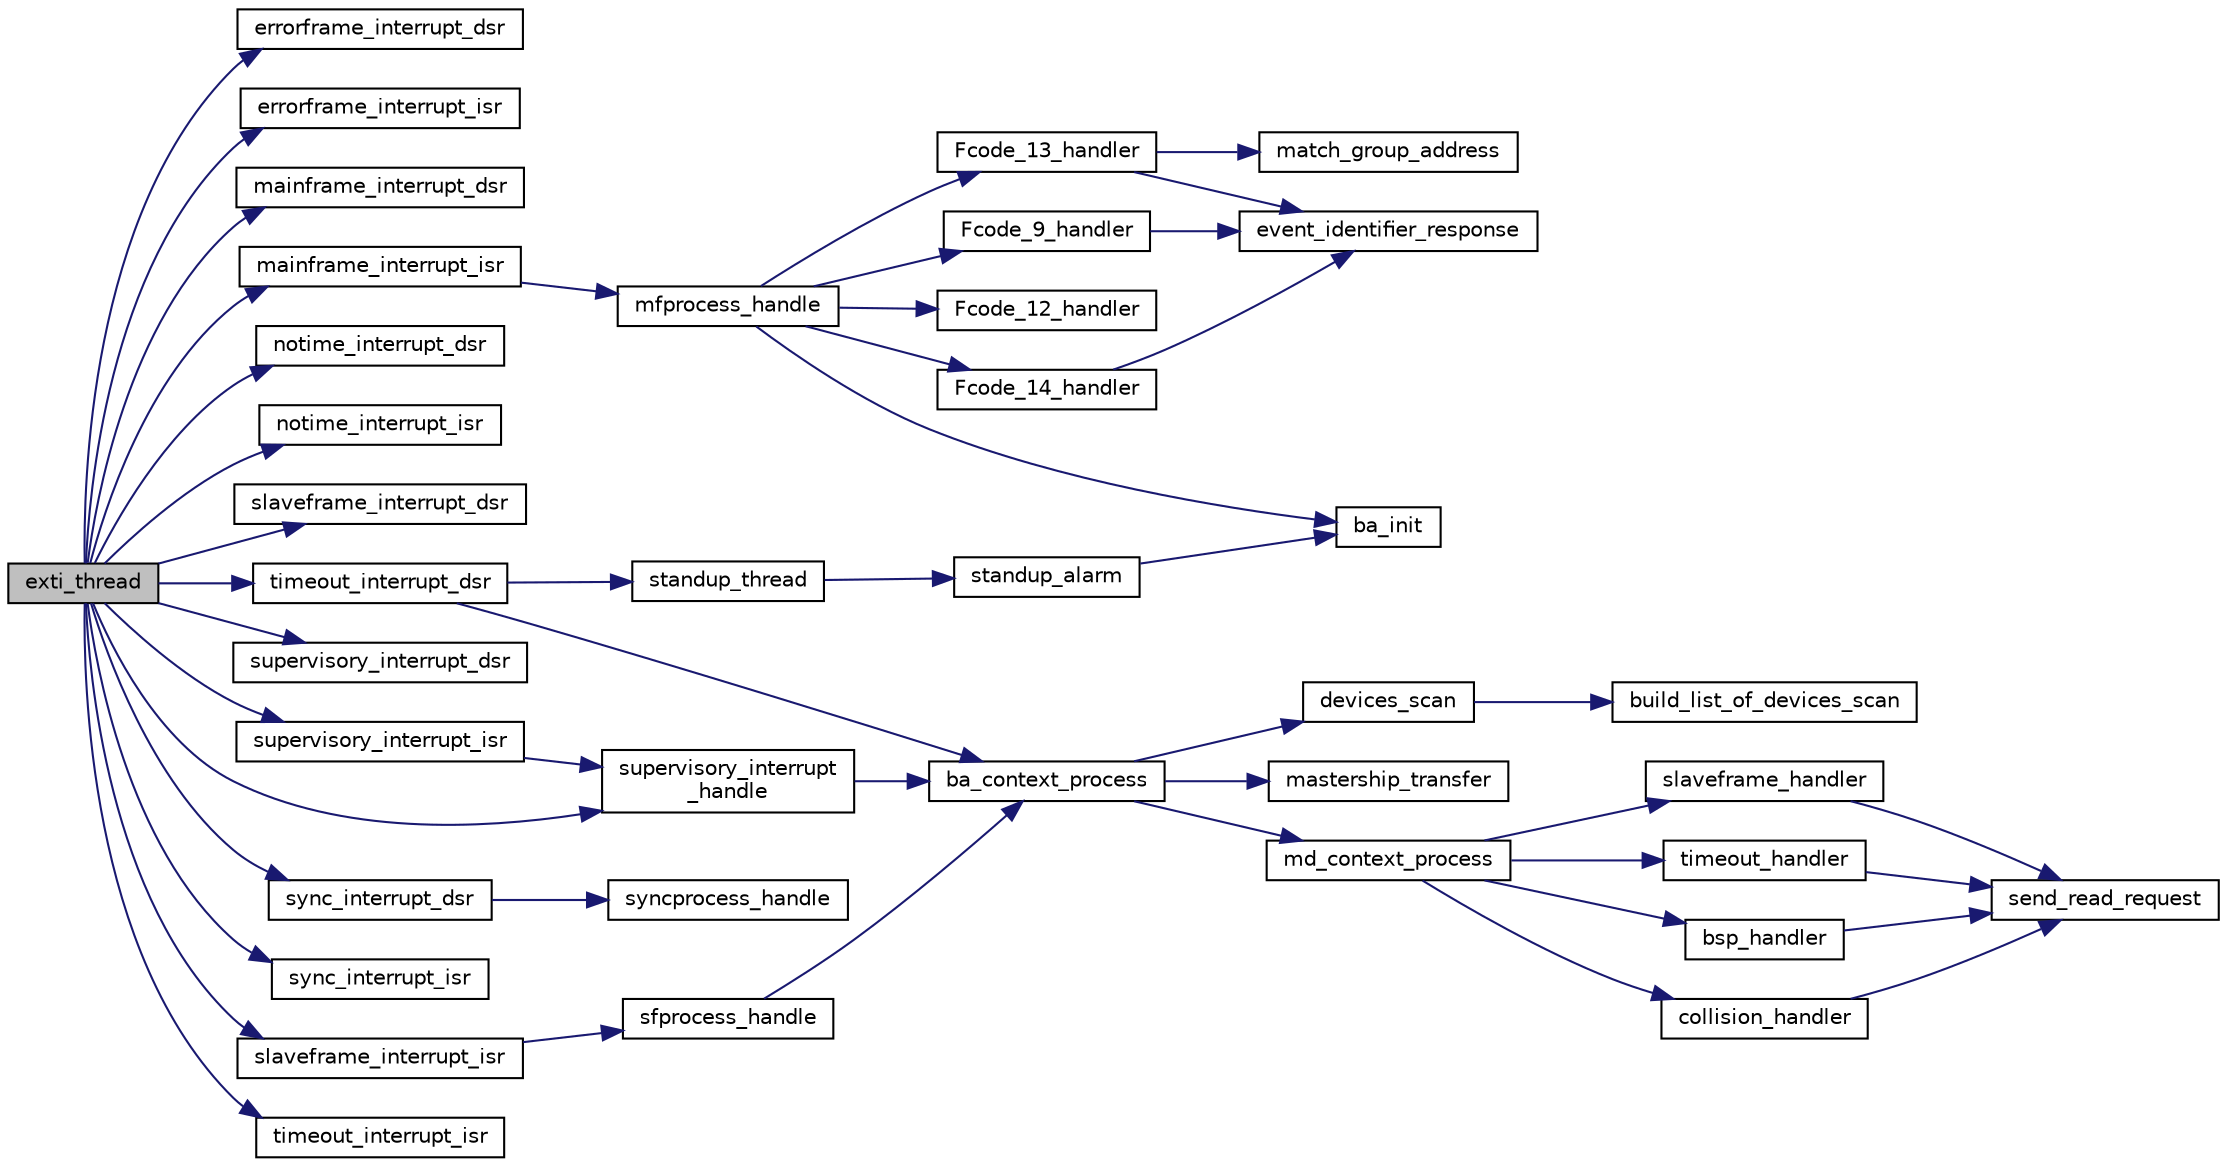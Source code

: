 digraph "exti_thread"
{
  edge [fontname="Helvetica",fontsize="10",labelfontname="Helvetica",labelfontsize="10"];
  node [fontname="Helvetica",fontsize="10",shape=record];
  rankdir="LR";
  Node1 [label="exti_thread",height=0.2,width=0.4,color="black", fillcolor="grey75", style="filled" fontcolor="black"];
  Node1 -> Node2 [color="midnightblue",fontsize="10",style="solid",fontname="Helvetica"];
  Node2 [label="errorframe_interrupt_dsr",height=0.2,width=0.4,color="black", fillcolor="white", style="filled",URL="$intr_8c.html#a7201c6cfcf13814ff0ca4159c8c1c88d"];
  Node1 -> Node3 [color="midnightblue",fontsize="10",style="solid",fontname="Helvetica"];
  Node3 [label="errorframe_interrupt_isr",height=0.2,width=0.4,color="black", fillcolor="white", style="filled",URL="$intr_8c.html#a90ddab8f89cbdb3c93f3ae446d7ab02c"];
  Node1 -> Node4 [color="midnightblue",fontsize="10",style="solid",fontname="Helvetica"];
  Node4 [label="mainframe_interrupt_dsr",height=0.2,width=0.4,color="black", fillcolor="white", style="filled",URL="$intr_8c.html#ac42319c667077640834b84f2e9c218ac"];
  Node1 -> Node5 [color="midnightblue",fontsize="10",style="solid",fontname="Helvetica"];
  Node5 [label="mainframe_interrupt_isr",height=0.2,width=0.4,color="black", fillcolor="white", style="filled",URL="$intr_8c.html#ae2564c163a8bfeb59cee6db969ed9bb3"];
  Node5 -> Node6 [color="midnightblue",fontsize="10",style="solid",fontname="Helvetica"];
  Node6 [label="mfprocess_handle",height=0.2,width=0.4,color="black", fillcolor="white", style="filled",URL="$intr_8c.html#ab584a16083147d1ba0a6313eb9724efe"];
  Node6 -> Node7 [color="midnightblue",fontsize="10",style="solid",fontname="Helvetica"];
  Node7 [label="ba_init",height=0.2,width=0.4,color="black", fillcolor="white", style="filled",URL="$ba_8c.html#a7b0b05d7410aab4d1ca74260ac1ab85e"];
  Node6 -> Node8 [color="midnightblue",fontsize="10",style="solid",fontname="Helvetica"];
  Node8 [label="Fcode_12_handler",height=0.2,width=0.4,color="black", fillcolor="white", style="filled",URL="$_message_data_8c.html#aa823ce0ee8cc5047828791a01aecb820"];
  Node6 -> Node9 [color="midnightblue",fontsize="10",style="solid",fontname="Helvetica"];
  Node9 [label="Fcode_13_handler",height=0.2,width=0.4,color="black", fillcolor="white", style="filled",URL="$_message_data_8c.html#a50a0387b7ebf76aff5ac9654ce70ab32"];
  Node9 -> Node10 [color="midnightblue",fontsize="10",style="solid",fontname="Helvetica"];
  Node10 [label="match_group_address",height=0.2,width=0.4,color="black", fillcolor="white", style="filled",URL="$_message_data_8c.html#a5df7897b656670e0d640c42d383726eb"];
  Node9 -> Node11 [color="midnightblue",fontsize="10",style="solid",fontname="Helvetica"];
  Node11 [label="event_identifier_response",height=0.2,width=0.4,color="black", fillcolor="white", style="filled",URL="$_message_data_8c.html#a2d7428c8ae63af4fcfe3455f9a49d35c"];
  Node6 -> Node12 [color="midnightblue",fontsize="10",style="solid",fontname="Helvetica"];
  Node12 [label="Fcode_14_handler",height=0.2,width=0.4,color="black", fillcolor="white", style="filled",URL="$_message_data_8c.html#aa548fde1545ec5d114a24fb9d2e21097"];
  Node12 -> Node11 [color="midnightblue",fontsize="10",style="solid",fontname="Helvetica"];
  Node6 -> Node13 [color="midnightblue",fontsize="10",style="solid",fontname="Helvetica"];
  Node13 [label="Fcode_9_handler",height=0.2,width=0.4,color="black", fillcolor="white", style="filled",URL="$_message_data_8c.html#ae17af93880c5ca35360efbbd5ac5dfc5"];
  Node13 -> Node11 [color="midnightblue",fontsize="10",style="solid",fontname="Helvetica"];
  Node1 -> Node14 [color="midnightblue",fontsize="10",style="solid",fontname="Helvetica"];
  Node14 [label="notime_interrupt_dsr",height=0.2,width=0.4,color="black", fillcolor="white", style="filled",URL="$intr_8c.html#a1c5816f010ac0253e77d280d54f82319"];
  Node1 -> Node15 [color="midnightblue",fontsize="10",style="solid",fontname="Helvetica"];
  Node15 [label="notime_interrupt_isr",height=0.2,width=0.4,color="black", fillcolor="white", style="filled",URL="$intr_8c.html#a76d54549f69ecf1ee2dd17d4b730d3a3"];
  Node1 -> Node16 [color="midnightblue",fontsize="10",style="solid",fontname="Helvetica"];
  Node16 [label="slaveframe_interrupt_dsr",height=0.2,width=0.4,color="black", fillcolor="white", style="filled",URL="$intr_8c.html#aaa2fcfa16faf2ac0dcddfb8504e17cf8"];
  Node1 -> Node17 [color="midnightblue",fontsize="10",style="solid",fontname="Helvetica"];
  Node17 [label="slaveframe_interrupt_isr",height=0.2,width=0.4,color="black", fillcolor="white", style="filled",URL="$intr_8c.html#a2063af322dfa54ca2cdc14522c79a89a"];
  Node17 -> Node18 [color="midnightblue",fontsize="10",style="solid",fontname="Helvetica"];
  Node18 [label="sfprocess_handle",height=0.2,width=0.4,color="black", fillcolor="white", style="filled",URL="$intr_8c.html#ad5e256e7a554789732563483e1b12ebf"];
  Node18 -> Node19 [color="midnightblue",fontsize="10",style="solid",fontname="Helvetica"];
  Node19 [label="ba_context_process",height=0.2,width=0.4,color="black", fillcolor="white", style="filled",URL="$ba_8c.html#ab7de23243adc9054422cb861faa57751"];
  Node19 -> Node20 [color="midnightblue",fontsize="10",style="solid",fontname="Helvetica"];
  Node20 [label="devices_scan",height=0.2,width=0.4,color="black", fillcolor="white", style="filled",URL="$ba_8c.html#a04bc998099da29360db90b196ed06300"];
  Node20 -> Node21 [color="midnightblue",fontsize="10",style="solid",fontname="Helvetica"];
  Node21 [label="build_list_of_devices_scan",height=0.2,width=0.4,color="black", fillcolor="white", style="filled",URL="$ba_8c.html#a1a50e9da599c69524b0f3fac023a2944"];
  Node19 -> Node22 [color="midnightblue",fontsize="10",style="solid",fontname="Helvetica"];
  Node22 [label="mastership_transfer",height=0.2,width=0.4,color="black", fillcolor="white", style="filled",URL="$ba_8c.html#abb829620999e7a6f9e5949d9eff4558f"];
  Node19 -> Node23 [color="midnightblue",fontsize="10",style="solid",fontname="Helvetica"];
  Node23 [label="md_context_process",height=0.2,width=0.4,color="black", fillcolor="white", style="filled",URL="$ba_8c.html#a124c552540ce823cd468a10910e4243a"];
  Node23 -> Node24 [color="midnightblue",fontsize="10",style="solid",fontname="Helvetica"];
  Node24 [label="bsp_handler",height=0.2,width=0.4,color="black", fillcolor="white", style="filled",URL="$_message_data_8c.html#afa93ee57f40577acfb18dd5ac8ec8edd"];
  Node24 -> Node25 [color="midnightblue",fontsize="10",style="solid",fontname="Helvetica"];
  Node25 [label="send_read_request",height=0.2,width=0.4,color="black", fillcolor="white", style="filled",URL="$_message_data_8c.html#a3d904b77966b7cdbb55e56721ef49207"];
  Node23 -> Node26 [color="midnightblue",fontsize="10",style="solid",fontname="Helvetica"];
  Node26 [label="collision_handler",height=0.2,width=0.4,color="black", fillcolor="white", style="filled",URL="$_message_data_8c.html#a29f990e885d1aa0473a05071093694ce"];
  Node26 -> Node25 [color="midnightblue",fontsize="10",style="solid",fontname="Helvetica"];
  Node23 -> Node27 [color="midnightblue",fontsize="10",style="solid",fontname="Helvetica"];
  Node27 [label="slaveframe_handler",height=0.2,width=0.4,color="black", fillcolor="white", style="filled",URL="$_message_data_8c.html#a0d459c3562670f880fd5b66da70ba9a3"];
  Node27 -> Node25 [color="midnightblue",fontsize="10",style="solid",fontname="Helvetica"];
  Node23 -> Node28 [color="midnightblue",fontsize="10",style="solid",fontname="Helvetica"];
  Node28 [label="timeout_handler",height=0.2,width=0.4,color="black", fillcolor="white", style="filled",URL="$_message_data_8c.html#a9ab7faaba03c0ecc58e4b7440bd9a3e0"];
  Node28 -> Node25 [color="midnightblue",fontsize="10",style="solid",fontname="Helvetica"];
  Node1 -> Node29 [color="midnightblue",fontsize="10",style="solid",fontname="Helvetica"];
  Node29 [label="supervisory_interrupt_dsr",height=0.2,width=0.4,color="black", fillcolor="white", style="filled",URL="$intr_8c.html#a361a3a0aa15e27f094fec12cc0059835"];
  Node1 -> Node30 [color="midnightblue",fontsize="10",style="solid",fontname="Helvetica"];
  Node30 [label="supervisory_interrupt\l_handle",height=0.2,width=0.4,color="black", fillcolor="white", style="filled",URL="$ba_8c.html#ae7e3dad68fd89b9bdf1418229460ae71"];
  Node30 -> Node19 [color="midnightblue",fontsize="10",style="solid",fontname="Helvetica"];
  Node1 -> Node31 [color="midnightblue",fontsize="10",style="solid",fontname="Helvetica"];
  Node31 [label="supervisory_interrupt_isr",height=0.2,width=0.4,color="black", fillcolor="white", style="filled",URL="$intr_8c.html#a3c04a717c9a14bbc7bee8116752c3cb4"];
  Node31 -> Node30 [color="midnightblue",fontsize="10",style="solid",fontname="Helvetica"];
  Node1 -> Node32 [color="midnightblue",fontsize="10",style="solid",fontname="Helvetica"];
  Node32 [label="sync_interrupt_dsr",height=0.2,width=0.4,color="black", fillcolor="white", style="filled",URL="$intr_8c.html#a2ef1637316553bf34b95def408649c67"];
  Node32 -> Node33 [color="midnightblue",fontsize="10",style="solid",fontname="Helvetica"];
  Node33 [label="syncprocess_handle",height=0.2,width=0.4,color="black", fillcolor="white", style="filled",URL="$intr_8c.html#ae9c84a2b3d7e942d1eb2b583f7555ae8"];
  Node1 -> Node34 [color="midnightblue",fontsize="10",style="solid",fontname="Helvetica"];
  Node34 [label="sync_interrupt_isr",height=0.2,width=0.4,color="black", fillcolor="white", style="filled",URL="$intr_8c.html#a915539cbb55cf8d057d754f24c3b7f6a"];
  Node1 -> Node35 [color="midnightblue",fontsize="10",style="solid",fontname="Helvetica"];
  Node35 [label="timeout_interrupt_dsr",height=0.2,width=0.4,color="black", fillcolor="white", style="filled",URL="$intr_8c.html#a6f406ab9b036c3961afa8d4231cb39b9"];
  Node35 -> Node19 [color="midnightblue",fontsize="10",style="solid",fontname="Helvetica"];
  Node35 -> Node36 [color="midnightblue",fontsize="10",style="solid",fontname="Helvetica"];
  Node36 [label="standup_thread",height=0.2,width=0.4,color="black", fillcolor="white", style="filled",URL="$intr_8c.html#a86342cadd197ff09c08ab8d24e037ab4"];
  Node36 -> Node37 [color="midnightblue",fontsize="10",style="solid",fontname="Helvetica"];
  Node37 [label="standup_alarm",height=0.2,width=0.4,color="black", fillcolor="white", style="filled",URL="$intr_8c.html#a96bbb9097dfbb9f41ab925a781070d40"];
  Node37 -> Node7 [color="midnightblue",fontsize="10",style="solid",fontname="Helvetica"];
  Node1 -> Node38 [color="midnightblue",fontsize="10",style="solid",fontname="Helvetica"];
  Node38 [label="timeout_interrupt_isr",height=0.2,width=0.4,color="black", fillcolor="white", style="filled",URL="$intr_8c.html#ad54227c426d8a7df99148618690cbeb2"];
}
